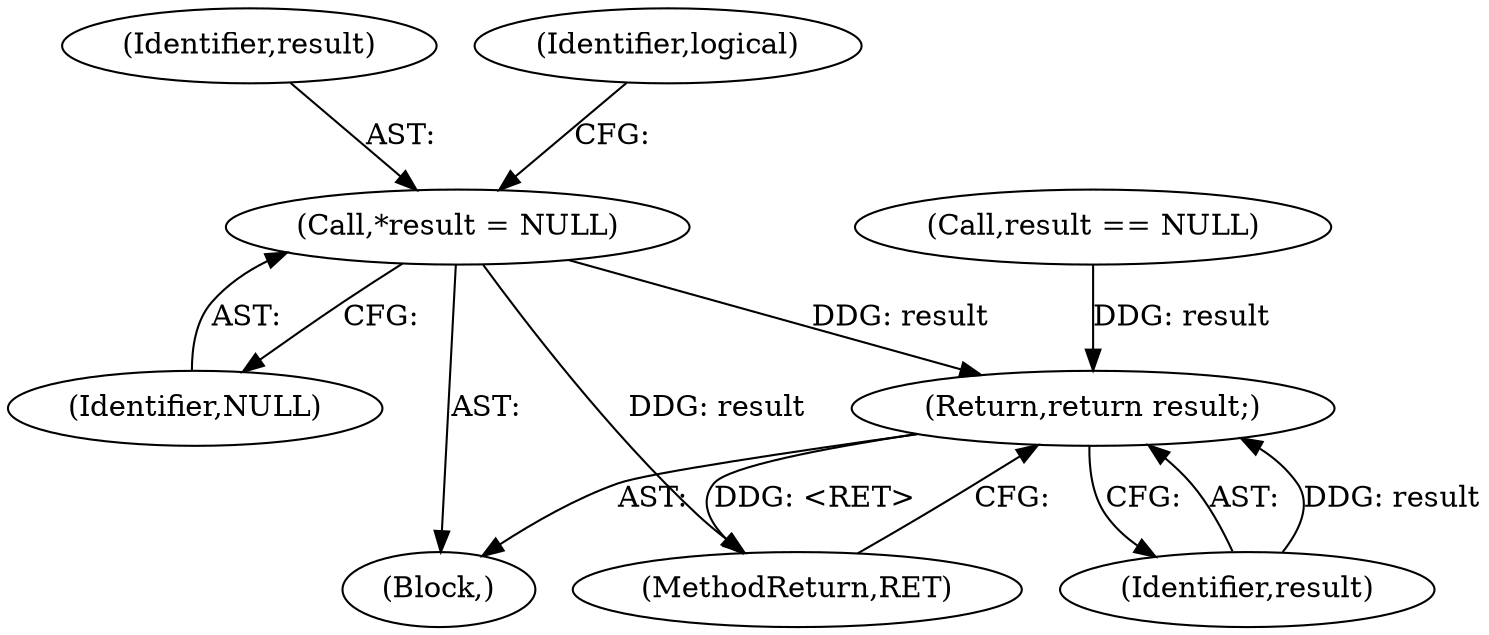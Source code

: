 digraph "1_pyfribidi_d2860c655357975e7b32d84e6b45e98f0dcecd7a_3@pointer" {
"1000136" [label="(Call,*result = NULL)"];
"1000244" [label="(Return,return result;)"];
"1000244" [label="(Return,return result;)"];
"1000245" [label="(Identifier,result)"];
"1000118" [label="(Block,)"];
"1000233" [label="(Call,result == NULL)"];
"1000137" [label="(Identifier,result)"];
"1000140" [label="(Identifier,logical)"];
"1000246" [label="(MethodReturn,RET)"];
"1000136" [label="(Call,*result = NULL)"];
"1000138" [label="(Identifier,NULL)"];
"1000136" -> "1000118"  [label="AST: "];
"1000136" -> "1000138"  [label="CFG: "];
"1000137" -> "1000136"  [label="AST: "];
"1000138" -> "1000136"  [label="AST: "];
"1000140" -> "1000136"  [label="CFG: "];
"1000136" -> "1000246"  [label="DDG: result"];
"1000136" -> "1000244"  [label="DDG: result"];
"1000244" -> "1000118"  [label="AST: "];
"1000244" -> "1000245"  [label="CFG: "];
"1000245" -> "1000244"  [label="AST: "];
"1000246" -> "1000244"  [label="CFG: "];
"1000244" -> "1000246"  [label="DDG: <RET>"];
"1000245" -> "1000244"  [label="DDG: result"];
"1000233" -> "1000244"  [label="DDG: result"];
}

